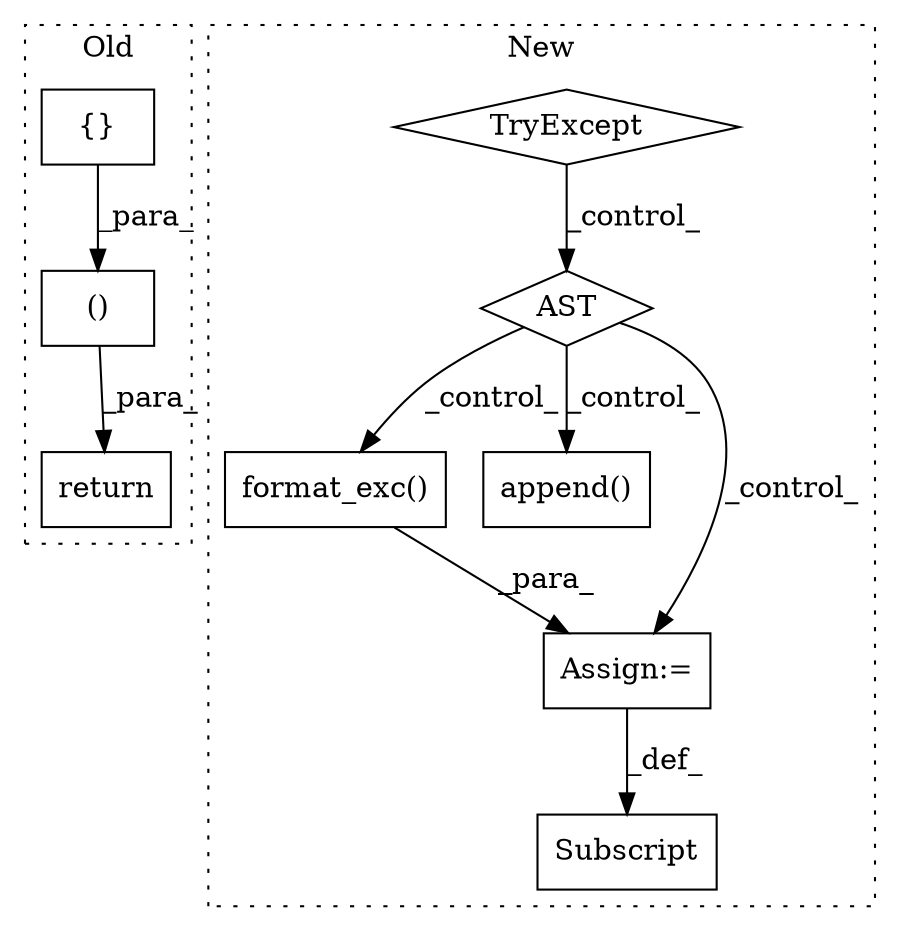 digraph G {
subgraph cluster0 {
1 [label="return" a="93" s="10934" l="7" shape="box"];
3 [label="()" a="54" s="10945" l="4" shape="box"];
6 [label="{}" a="59" s="10947,10947" l="2,1" shape="box"];
label = "Old";
style="dotted";
}
subgraph cluster1 {
2 [label="format_exc()" a="75" s="11094" l="22" shape="box"];
4 [label="AST" a="2" s="11023,0" l="7,0" shape="diamond"];
5 [label="Subscript" a="63" s="11057,0" l="34,0" shape="box"];
7 [label="append()" a="75" s="11133,11155" l="19,1" shape="box"];
8 [label="TryExcept" a="71" s="10951" l="21" shape="diamond"];
9 [label="Assign:=" a="68" s="11091" l="3" shape="box"];
label = "New";
style="dotted";
}
2 -> 9 [label="_para_"];
3 -> 1 [label="_para_"];
4 -> 2 [label="_control_"];
4 -> 7 [label="_control_"];
4 -> 9 [label="_control_"];
6 -> 3 [label="_para_"];
8 -> 4 [label="_control_"];
9 -> 5 [label="_def_"];
}